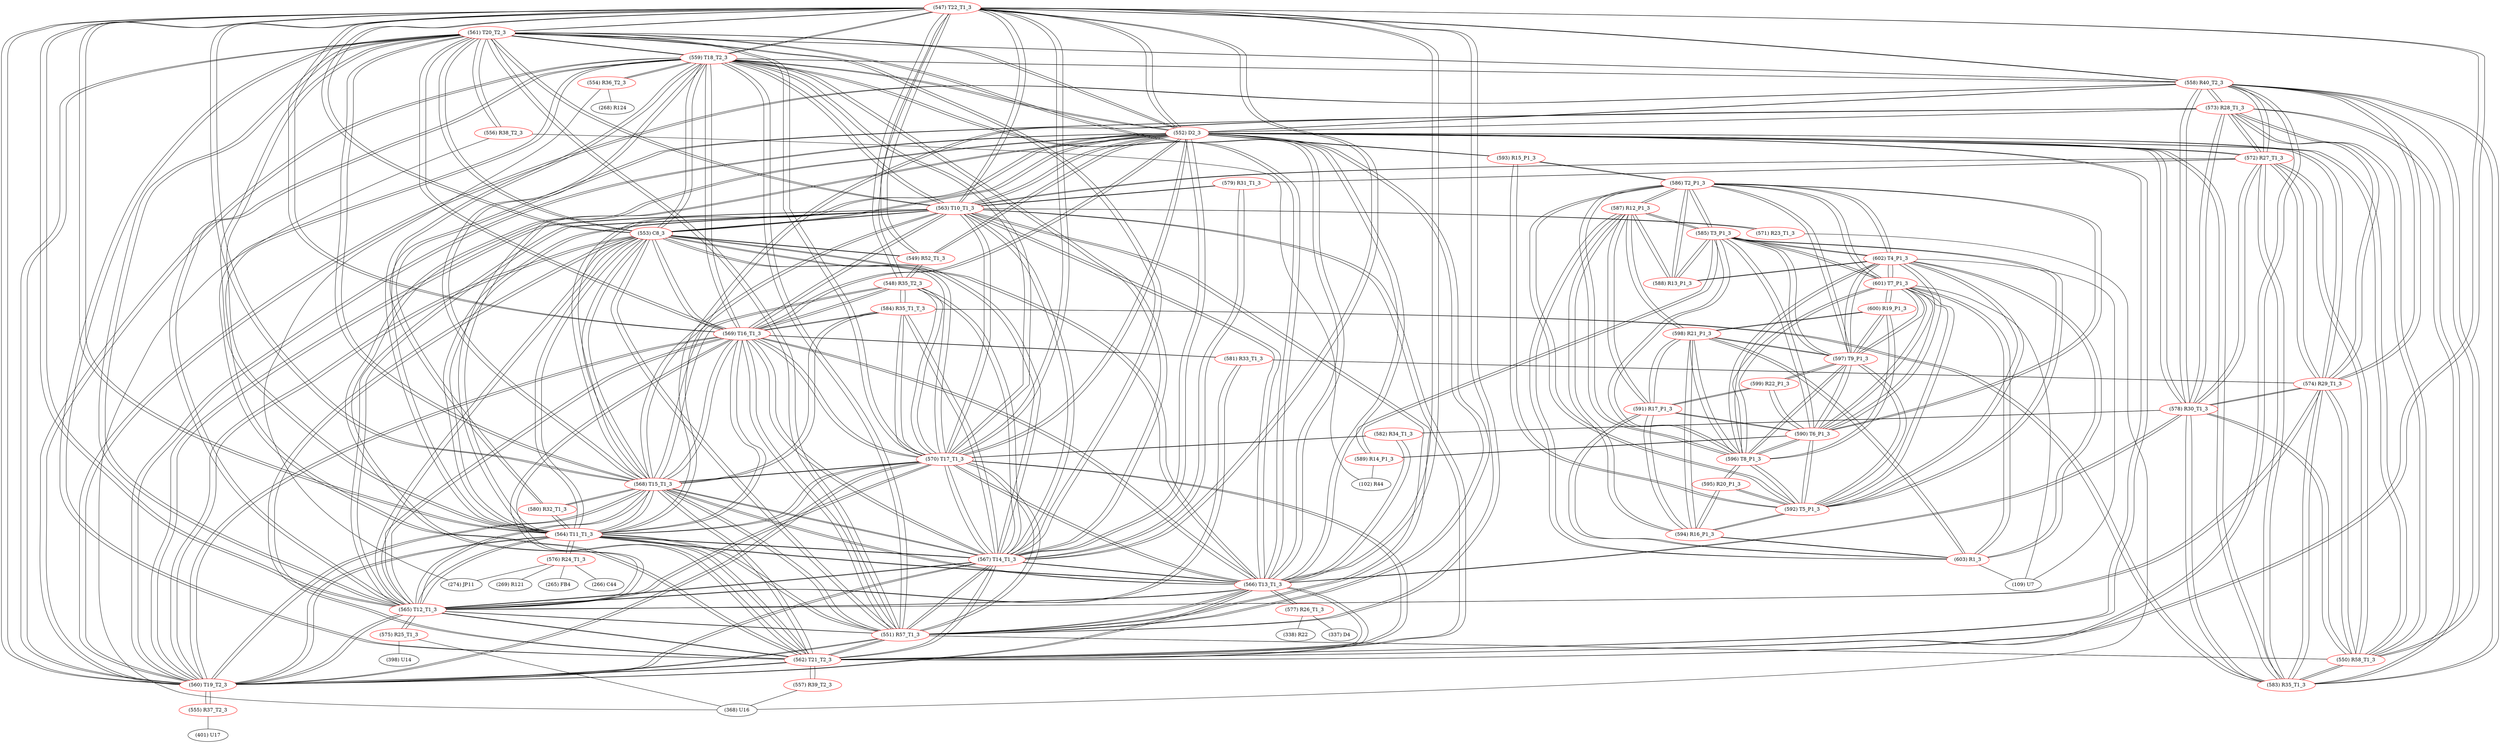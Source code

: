 graph {
	547 [label="(547) T22_T1_3" color=red]
	561 [label="(561) T20_T2_3"]
	559 [label="(559) T18_T2_3"]
	560 [label="(560) T19_T2_3"]
	562 [label="(562) T21_T2_3"]
	551 [label="(551) R57_T1_3"]
	552 [label="(552) D2_3"]
	564 [label="(564) T11_T1_3"]
	569 [label="(569) T16_T1_3"]
	570 [label="(570) T17_T1_3"]
	563 [label="(563) T10_T1_3"]
	565 [label="(565) T12_T1_3"]
	566 [label="(566) T13_T1_3"]
	567 [label="(567) T14_T1_3"]
	568 [label="(568) T15_T1_3"]
	553 [label="(553) C8_3"]
	558 [label="(558) R40_T2_3"]
	549 [label="(549) R52_T1_3"]
	548 [label="(548) R35_T2_3"]
	548 [label="(548) R35_T2_3" color=red]
	569 [label="(569) T16_T1_3"]
	568 [label="(568) T15_T1_3"]
	584 [label="(584) R35_T1_T_3"]
	567 [label="(567) T14_T1_3"]
	570 [label="(570) T17_T1_3"]
	549 [label="(549) R52_T1_3"]
	547 [label="(547) T22_T1_3"]
	549 [label="(549) R52_T1_3" color=red]
	552 [label="(552) D2_3"]
	553 [label="(553) C8_3"]
	548 [label="(548) R35_T2_3"]
	547 [label="(547) T22_T1_3"]
	550 [label="(550) R58_T1_3" color=red]
	551 [label="(551) R57_T1_3"]
	552 [label="(552) D2_3"]
	574 [label="(574) R29_T1_3"]
	583 [label="(583) R35_T1_3"]
	558 [label="(558) R40_T2_3"]
	578 [label="(578) R30_T1_3"]
	572 [label="(572) R27_T1_3"]
	573 [label="(573) R28_T1_3"]
	551 [label="(551) R57_T1_3" color=red]
	561 [label="(561) T20_T2_3"]
	559 [label="(559) T18_T2_3"]
	560 [label="(560) T19_T2_3"]
	562 [label="(562) T21_T2_3"]
	547 [label="(547) T22_T1_3"]
	552 [label="(552) D2_3"]
	564 [label="(564) T11_T1_3"]
	569 [label="(569) T16_T1_3"]
	570 [label="(570) T17_T1_3"]
	563 [label="(563) T10_T1_3"]
	565 [label="(565) T12_T1_3"]
	566 [label="(566) T13_T1_3"]
	567 [label="(567) T14_T1_3"]
	568 [label="(568) T15_T1_3"]
	553 [label="(553) C8_3"]
	550 [label="(550) R58_T1_3"]
	552 [label="(552) D2_3" color=red]
	561 [label="(561) T20_T2_3"]
	559 [label="(559) T18_T2_3"]
	560 [label="(560) T19_T2_3"]
	562 [label="(562) T21_T2_3"]
	551 [label="(551) R57_T1_3"]
	547 [label="(547) T22_T1_3"]
	564 [label="(564) T11_T1_3"]
	569 [label="(569) T16_T1_3"]
	570 [label="(570) T17_T1_3"]
	563 [label="(563) T10_T1_3"]
	565 [label="(565) T12_T1_3"]
	566 [label="(566) T13_T1_3"]
	567 [label="(567) T14_T1_3"]
	568 [label="(568) T15_T1_3"]
	553 [label="(553) C8_3"]
	549 [label="(549) R52_T1_3"]
	550 [label="(550) R58_T1_3"]
	574 [label="(574) R29_T1_3"]
	583 [label="(583) R35_T1_3"]
	558 [label="(558) R40_T2_3"]
	578 [label="(578) R30_T1_3"]
	572 [label="(572) R27_T1_3"]
	573 [label="(573) R28_T1_3"]
	593 [label="(593) R15_P1_3"]
	553 [label="(553) C8_3" color=red]
	561 [label="(561) T20_T2_3"]
	559 [label="(559) T18_T2_3"]
	560 [label="(560) T19_T2_3"]
	562 [label="(562) T21_T2_3"]
	551 [label="(551) R57_T1_3"]
	547 [label="(547) T22_T1_3"]
	552 [label="(552) D2_3"]
	564 [label="(564) T11_T1_3"]
	569 [label="(569) T16_T1_3"]
	570 [label="(570) T17_T1_3"]
	563 [label="(563) T10_T1_3"]
	565 [label="(565) T12_T1_3"]
	566 [label="(566) T13_T1_3"]
	567 [label="(567) T14_T1_3"]
	568 [label="(568) T15_T1_3"]
	549 [label="(549) R52_T1_3"]
	554 [label="(554) R36_T2_3" color=red]
	268 [label="(268) R124"]
	274 [label="(274) JP11"]
	559 [label="(559) T18_T2_3"]
	555 [label="(555) R37_T2_3" color=red]
	401 [label="(401) U17"]
	560 [label="(560) T19_T2_3"]
	556 [label="(556) R38_T2_3" color=red]
	102 [label="(102) R44"]
	368 [label="(368) U16"]
	561 [label="(561) T20_T2_3"]
	557 [label="(557) R39_T2_3" color=red]
	368 [label="(368) U16"]
	562 [label="(562) T21_T2_3"]
	558 [label="(558) R40_T2_3" color=red]
	574 [label="(574) R29_T1_3"]
	583 [label="(583) R35_T1_3"]
	578 [label="(578) R30_T1_3"]
	552 [label="(552) D2_3"]
	550 [label="(550) R58_T1_3"]
	572 [label="(572) R27_T1_3"]
	573 [label="(573) R28_T1_3"]
	547 [label="(547) T22_T1_3"]
	560 [label="(560) T19_T2_3"]
	559 [label="(559) T18_T2_3"]
	562 [label="(562) T21_T2_3"]
	561 [label="(561) T20_T2_3"]
	559 [label="(559) T18_T2_3" color=red]
	561 [label="(561) T20_T2_3"]
	560 [label="(560) T19_T2_3"]
	562 [label="(562) T21_T2_3"]
	551 [label="(551) R57_T1_3"]
	547 [label="(547) T22_T1_3"]
	552 [label="(552) D2_3"]
	564 [label="(564) T11_T1_3"]
	569 [label="(569) T16_T1_3"]
	570 [label="(570) T17_T1_3"]
	563 [label="(563) T10_T1_3"]
	565 [label="(565) T12_T1_3"]
	566 [label="(566) T13_T1_3"]
	567 [label="(567) T14_T1_3"]
	568 [label="(568) T15_T1_3"]
	553 [label="(553) C8_3"]
	558 [label="(558) R40_T2_3"]
	554 [label="(554) R36_T2_3"]
	560 [label="(560) T19_T2_3" color=red]
	561 [label="(561) T20_T2_3"]
	559 [label="(559) T18_T2_3"]
	562 [label="(562) T21_T2_3"]
	551 [label="(551) R57_T1_3"]
	547 [label="(547) T22_T1_3"]
	552 [label="(552) D2_3"]
	564 [label="(564) T11_T1_3"]
	569 [label="(569) T16_T1_3"]
	570 [label="(570) T17_T1_3"]
	563 [label="(563) T10_T1_3"]
	565 [label="(565) T12_T1_3"]
	566 [label="(566) T13_T1_3"]
	567 [label="(567) T14_T1_3"]
	568 [label="(568) T15_T1_3"]
	553 [label="(553) C8_3"]
	558 [label="(558) R40_T2_3"]
	555 [label="(555) R37_T2_3"]
	561 [label="(561) T20_T2_3" color=red]
	559 [label="(559) T18_T2_3"]
	560 [label="(560) T19_T2_3"]
	562 [label="(562) T21_T2_3"]
	551 [label="(551) R57_T1_3"]
	547 [label="(547) T22_T1_3"]
	552 [label="(552) D2_3"]
	564 [label="(564) T11_T1_3"]
	569 [label="(569) T16_T1_3"]
	570 [label="(570) T17_T1_3"]
	563 [label="(563) T10_T1_3"]
	565 [label="(565) T12_T1_3"]
	566 [label="(566) T13_T1_3"]
	567 [label="(567) T14_T1_3"]
	568 [label="(568) T15_T1_3"]
	553 [label="(553) C8_3"]
	558 [label="(558) R40_T2_3"]
	556 [label="(556) R38_T2_3"]
	562 [label="(562) T21_T2_3" color=red]
	561 [label="(561) T20_T2_3"]
	559 [label="(559) T18_T2_3"]
	560 [label="(560) T19_T2_3"]
	551 [label="(551) R57_T1_3"]
	547 [label="(547) T22_T1_3"]
	552 [label="(552) D2_3"]
	564 [label="(564) T11_T1_3"]
	569 [label="(569) T16_T1_3"]
	570 [label="(570) T17_T1_3"]
	563 [label="(563) T10_T1_3"]
	565 [label="(565) T12_T1_3"]
	566 [label="(566) T13_T1_3"]
	567 [label="(567) T14_T1_3"]
	568 [label="(568) T15_T1_3"]
	553 [label="(553) C8_3"]
	558 [label="(558) R40_T2_3"]
	557 [label="(557) R39_T2_3"]
	563 [label="(563) T10_T1_3" color=red]
	561 [label="(561) T20_T2_3"]
	559 [label="(559) T18_T2_3"]
	560 [label="(560) T19_T2_3"]
	562 [label="(562) T21_T2_3"]
	551 [label="(551) R57_T1_3"]
	547 [label="(547) T22_T1_3"]
	552 [label="(552) D2_3"]
	564 [label="(564) T11_T1_3"]
	569 [label="(569) T16_T1_3"]
	570 [label="(570) T17_T1_3"]
	565 [label="(565) T12_T1_3"]
	566 [label="(566) T13_T1_3"]
	567 [label="(567) T14_T1_3"]
	568 [label="(568) T15_T1_3"]
	553 [label="(553) C8_3"]
	571 [label="(571) R23_T1_3"]
	579 [label="(579) R31_T1_3"]
	572 [label="(572) R27_T1_3"]
	564 [label="(564) T11_T1_3" color=red]
	561 [label="(561) T20_T2_3"]
	559 [label="(559) T18_T2_3"]
	560 [label="(560) T19_T2_3"]
	562 [label="(562) T21_T2_3"]
	551 [label="(551) R57_T1_3"]
	547 [label="(547) T22_T1_3"]
	552 [label="(552) D2_3"]
	569 [label="(569) T16_T1_3"]
	570 [label="(570) T17_T1_3"]
	563 [label="(563) T10_T1_3"]
	565 [label="(565) T12_T1_3"]
	566 [label="(566) T13_T1_3"]
	567 [label="(567) T14_T1_3"]
	568 [label="(568) T15_T1_3"]
	553 [label="(553) C8_3"]
	576 [label="(576) R24_T1_3"]
	580 [label="(580) R32_T1_3"]
	573 [label="(573) R28_T1_3"]
	565 [label="(565) T12_T1_3" color=red]
	561 [label="(561) T20_T2_3"]
	559 [label="(559) T18_T2_3"]
	560 [label="(560) T19_T2_3"]
	562 [label="(562) T21_T2_3"]
	551 [label="(551) R57_T1_3"]
	547 [label="(547) T22_T1_3"]
	552 [label="(552) D2_3"]
	564 [label="(564) T11_T1_3"]
	569 [label="(569) T16_T1_3"]
	570 [label="(570) T17_T1_3"]
	563 [label="(563) T10_T1_3"]
	566 [label="(566) T13_T1_3"]
	567 [label="(567) T14_T1_3"]
	568 [label="(568) T15_T1_3"]
	553 [label="(553) C8_3"]
	581 [label="(581) R33_T1_3"]
	574 [label="(574) R29_T1_3"]
	575 [label="(575) R25_T1_3"]
	566 [label="(566) T13_T1_3" color=red]
	561 [label="(561) T20_T2_3"]
	559 [label="(559) T18_T2_3"]
	560 [label="(560) T19_T2_3"]
	562 [label="(562) T21_T2_3"]
	551 [label="(551) R57_T1_3"]
	547 [label="(547) T22_T1_3"]
	552 [label="(552) D2_3"]
	564 [label="(564) T11_T1_3"]
	569 [label="(569) T16_T1_3"]
	570 [label="(570) T17_T1_3"]
	563 [label="(563) T10_T1_3"]
	565 [label="(565) T12_T1_3"]
	567 [label="(567) T14_T1_3"]
	568 [label="(568) T15_T1_3"]
	553 [label="(553) C8_3"]
	578 [label="(578) R30_T1_3"]
	582 [label="(582) R34_T1_3"]
	577 [label="(577) R26_T1_3"]
	567 [label="(567) T14_T1_3" color=red]
	561 [label="(561) T20_T2_3"]
	559 [label="(559) T18_T2_3"]
	560 [label="(560) T19_T2_3"]
	562 [label="(562) T21_T2_3"]
	551 [label="(551) R57_T1_3"]
	547 [label="(547) T22_T1_3"]
	552 [label="(552) D2_3"]
	564 [label="(564) T11_T1_3"]
	569 [label="(569) T16_T1_3"]
	570 [label="(570) T17_T1_3"]
	563 [label="(563) T10_T1_3"]
	565 [label="(565) T12_T1_3"]
	566 [label="(566) T13_T1_3"]
	568 [label="(568) T15_T1_3"]
	553 [label="(553) C8_3"]
	584 [label="(584) R35_T1_T_3"]
	548 [label="(548) R35_T2_3"]
	579 [label="(579) R31_T1_3"]
	568 [label="(568) T15_T1_3" color=red]
	561 [label="(561) T20_T2_3"]
	559 [label="(559) T18_T2_3"]
	560 [label="(560) T19_T2_3"]
	562 [label="(562) T21_T2_3"]
	551 [label="(551) R57_T1_3"]
	547 [label="(547) T22_T1_3"]
	552 [label="(552) D2_3"]
	564 [label="(564) T11_T1_3"]
	569 [label="(569) T16_T1_3"]
	570 [label="(570) T17_T1_3"]
	563 [label="(563) T10_T1_3"]
	565 [label="(565) T12_T1_3"]
	566 [label="(566) T13_T1_3"]
	567 [label="(567) T14_T1_3"]
	553 [label="(553) C8_3"]
	584 [label="(584) R35_T1_T_3"]
	548 [label="(548) R35_T2_3"]
	580 [label="(580) R32_T1_3"]
	569 [label="(569) T16_T1_3" color=red]
	561 [label="(561) T20_T2_3"]
	559 [label="(559) T18_T2_3"]
	560 [label="(560) T19_T2_3"]
	562 [label="(562) T21_T2_3"]
	551 [label="(551) R57_T1_3"]
	547 [label="(547) T22_T1_3"]
	552 [label="(552) D2_3"]
	564 [label="(564) T11_T1_3"]
	570 [label="(570) T17_T1_3"]
	563 [label="(563) T10_T1_3"]
	565 [label="(565) T12_T1_3"]
	566 [label="(566) T13_T1_3"]
	567 [label="(567) T14_T1_3"]
	568 [label="(568) T15_T1_3"]
	553 [label="(553) C8_3"]
	584 [label="(584) R35_T1_T_3"]
	548 [label="(548) R35_T2_3"]
	581 [label="(581) R33_T1_3"]
	570 [label="(570) T17_T1_3" color=red]
	561 [label="(561) T20_T2_3"]
	559 [label="(559) T18_T2_3"]
	560 [label="(560) T19_T2_3"]
	562 [label="(562) T21_T2_3"]
	551 [label="(551) R57_T1_3"]
	547 [label="(547) T22_T1_3"]
	552 [label="(552) D2_3"]
	564 [label="(564) T11_T1_3"]
	569 [label="(569) T16_T1_3"]
	563 [label="(563) T10_T1_3"]
	565 [label="(565) T12_T1_3"]
	566 [label="(566) T13_T1_3"]
	567 [label="(567) T14_T1_3"]
	568 [label="(568) T15_T1_3"]
	553 [label="(553) C8_3"]
	584 [label="(584) R35_T1_T_3"]
	548 [label="(548) R35_T2_3"]
	582 [label="(582) R34_T1_3"]
	571 [label="(571) R23_T1_3" color=red]
	368 [label="(368) U16"]
	563 [label="(563) T10_T1_3"]
	572 [label="(572) R27_T1_3" color=red]
	574 [label="(574) R29_T1_3"]
	583 [label="(583) R35_T1_3"]
	558 [label="(558) R40_T2_3"]
	578 [label="(578) R30_T1_3"]
	552 [label="(552) D2_3"]
	550 [label="(550) R58_T1_3"]
	573 [label="(573) R28_T1_3"]
	563 [label="(563) T10_T1_3"]
	579 [label="(579) R31_T1_3"]
	573 [label="(573) R28_T1_3" color=red]
	574 [label="(574) R29_T1_3"]
	583 [label="(583) R35_T1_3"]
	558 [label="(558) R40_T2_3"]
	578 [label="(578) R30_T1_3"]
	552 [label="(552) D2_3"]
	550 [label="(550) R58_T1_3"]
	572 [label="(572) R27_T1_3"]
	580 [label="(580) R32_T1_3"]
	564 [label="(564) T11_T1_3"]
	574 [label="(574) R29_T1_3" color=red]
	583 [label="(583) R35_T1_3"]
	558 [label="(558) R40_T2_3"]
	578 [label="(578) R30_T1_3"]
	552 [label="(552) D2_3"]
	550 [label="(550) R58_T1_3"]
	572 [label="(572) R27_T1_3"]
	573 [label="(573) R28_T1_3"]
	581 [label="(581) R33_T1_3"]
	565 [label="(565) T12_T1_3"]
	575 [label="(575) R25_T1_3" color=red]
	398 [label="(398) U14"]
	368 [label="(368) U16"]
	565 [label="(565) T12_T1_3"]
	576 [label="(576) R24_T1_3" color=red]
	269 [label="(269) R121"]
	265 [label="(265) FB4"]
	266 [label="(266) C44"]
	274 [label="(274) JP11"]
	564 [label="(564) T11_T1_3"]
	577 [label="(577) R26_T1_3" color=red]
	337 [label="(337) D4"]
	338 [label="(338) R22"]
	566 [label="(566) T13_T1_3"]
	578 [label="(578) R30_T1_3" color=red]
	574 [label="(574) R29_T1_3"]
	583 [label="(583) R35_T1_3"]
	558 [label="(558) R40_T2_3"]
	552 [label="(552) D2_3"]
	550 [label="(550) R58_T1_3"]
	572 [label="(572) R27_T1_3"]
	573 [label="(573) R28_T1_3"]
	582 [label="(582) R34_T1_3"]
	566 [label="(566) T13_T1_3"]
	579 [label="(579) R31_T1_3" color=red]
	563 [label="(563) T10_T1_3"]
	572 [label="(572) R27_T1_3"]
	567 [label="(567) T14_T1_3"]
	580 [label="(580) R32_T1_3" color=red]
	568 [label="(568) T15_T1_3"]
	573 [label="(573) R28_T1_3"]
	564 [label="(564) T11_T1_3"]
	581 [label="(581) R33_T1_3" color=red]
	569 [label="(569) T16_T1_3"]
	574 [label="(574) R29_T1_3"]
	565 [label="(565) T12_T1_3"]
	582 [label="(582) R34_T1_3" color=red]
	570 [label="(570) T17_T1_3"]
	578 [label="(578) R30_T1_3"]
	566 [label="(566) T13_T1_3"]
	583 [label="(583) R35_T1_3" color=red]
	574 [label="(574) R29_T1_3"]
	558 [label="(558) R40_T2_3"]
	578 [label="(578) R30_T1_3"]
	552 [label="(552) D2_3"]
	550 [label="(550) R58_T1_3"]
	572 [label="(572) R27_T1_3"]
	573 [label="(573) R28_T1_3"]
	584 [label="(584) R35_T1_T_3"]
	584 [label="(584) R35_T1_T_3" color=red]
	569 [label="(569) T16_T1_3"]
	568 [label="(568) T15_T1_3"]
	567 [label="(567) T14_T1_3"]
	570 [label="(570) T17_T1_3"]
	548 [label="(548) R35_T2_3"]
	583 [label="(583) R35_T1_3"]
	585 [label="(585) T3_P1_3" color=red]
	602 [label="(602) T4_P1_3"]
	601 [label="(601) T7_P1_3"]
	592 [label="(592) T5_P1_3"]
	597 [label="(597) T9_P1_3"]
	596 [label="(596) T8_P1_3"]
	590 [label="(590) T6_P1_3"]
	586 [label="(586) T2_P1_3"]
	589 [label="(589) R14_P1_3"]
	588 [label="(588) R13_P1_3"]
	587 [label="(587) R12_P1_3"]
	586 [label="(586) T2_P1_3" color=red]
	585 [label="(585) T3_P1_3"]
	602 [label="(602) T4_P1_3"]
	601 [label="(601) T7_P1_3"]
	592 [label="(592) T5_P1_3"]
	597 [label="(597) T9_P1_3"]
	596 [label="(596) T8_P1_3"]
	590 [label="(590) T6_P1_3"]
	588 [label="(588) R13_P1_3"]
	587 [label="(587) R12_P1_3"]
	593 [label="(593) R15_P1_3"]
	587 [label="(587) R12_P1_3" color=red]
	598 [label="(598) R21_P1_3"]
	594 [label="(594) R16_P1_3"]
	591 [label="(591) R17_P1_3"]
	603 [label="(603) R1_3"]
	588 [label="(588) R13_P1_3"]
	585 [label="(585) T3_P1_3"]
	586 [label="(586) T2_P1_3"]
	588 [label="(588) R13_P1_3" color=red]
	602 [label="(602) T4_P1_3"]
	585 [label="(585) T3_P1_3"]
	587 [label="(587) R12_P1_3"]
	586 [label="(586) T2_P1_3"]
	589 [label="(589) R14_P1_3" color=red]
	102 [label="(102) R44"]
	585 [label="(585) T3_P1_3"]
	590 [label="(590) T6_P1_3"]
	590 [label="(590) T6_P1_3" color=red]
	585 [label="(585) T3_P1_3"]
	602 [label="(602) T4_P1_3"]
	601 [label="(601) T7_P1_3"]
	592 [label="(592) T5_P1_3"]
	597 [label="(597) T9_P1_3"]
	596 [label="(596) T8_P1_3"]
	586 [label="(586) T2_P1_3"]
	589 [label="(589) R14_P1_3"]
	599 [label="(599) R22_P1_3"]
	591 [label="(591) R17_P1_3"]
	591 [label="(591) R17_P1_3" color=red]
	598 [label="(598) R21_P1_3"]
	594 [label="(594) R16_P1_3"]
	587 [label="(587) R12_P1_3"]
	603 [label="(603) R1_3"]
	599 [label="(599) R22_P1_3"]
	590 [label="(590) T6_P1_3"]
	592 [label="(592) T5_P1_3" color=red]
	585 [label="(585) T3_P1_3"]
	602 [label="(602) T4_P1_3"]
	601 [label="(601) T7_P1_3"]
	597 [label="(597) T9_P1_3"]
	596 [label="(596) T8_P1_3"]
	590 [label="(590) T6_P1_3"]
	586 [label="(586) T2_P1_3"]
	593 [label="(593) R15_P1_3"]
	594 [label="(594) R16_P1_3"]
	595 [label="(595) R20_P1_3"]
	593 [label="(593) R15_P1_3" color=red]
	552 [label="(552) D2_3"]
	586 [label="(586) T2_P1_3"]
	592 [label="(592) T5_P1_3"]
	594 [label="(594) R16_P1_3" color=red]
	598 [label="(598) R21_P1_3"]
	587 [label="(587) R12_P1_3"]
	591 [label="(591) R17_P1_3"]
	603 [label="(603) R1_3"]
	592 [label="(592) T5_P1_3"]
	595 [label="(595) R20_P1_3"]
	595 [label="(595) R20_P1_3" color=red]
	596 [label="(596) T8_P1_3"]
	594 [label="(594) R16_P1_3"]
	592 [label="(592) T5_P1_3"]
	596 [label="(596) T8_P1_3" color=red]
	585 [label="(585) T3_P1_3"]
	602 [label="(602) T4_P1_3"]
	601 [label="(601) T7_P1_3"]
	592 [label="(592) T5_P1_3"]
	597 [label="(597) T9_P1_3"]
	590 [label="(590) T6_P1_3"]
	586 [label="(586) T2_P1_3"]
	598 [label="(598) R21_P1_3"]
	600 [label="(600) R19_P1_3"]
	595 [label="(595) R20_P1_3"]
	597 [label="(597) T9_P1_3" color=red]
	599 [label="(599) R22_P1_3"]
	585 [label="(585) T3_P1_3"]
	602 [label="(602) T4_P1_3"]
	601 [label="(601) T7_P1_3"]
	592 [label="(592) T5_P1_3"]
	596 [label="(596) T8_P1_3"]
	590 [label="(590) T6_P1_3"]
	586 [label="(586) T2_P1_3"]
	598 [label="(598) R21_P1_3"]
	600 [label="(600) R19_P1_3"]
	598 [label="(598) R21_P1_3" color=red]
	594 [label="(594) R16_P1_3"]
	587 [label="(587) R12_P1_3"]
	591 [label="(591) R17_P1_3"]
	603 [label="(603) R1_3"]
	597 [label="(597) T9_P1_3"]
	596 [label="(596) T8_P1_3"]
	600 [label="(600) R19_P1_3"]
	599 [label="(599) R22_P1_3" color=red]
	597 [label="(597) T9_P1_3"]
	590 [label="(590) T6_P1_3"]
	591 [label="(591) R17_P1_3"]
	600 [label="(600) R19_P1_3" color=red]
	597 [label="(597) T9_P1_3"]
	598 [label="(598) R21_P1_3"]
	596 [label="(596) T8_P1_3"]
	601 [label="(601) T7_P1_3"]
	601 [label="(601) T7_P1_3" color=red]
	585 [label="(585) T3_P1_3"]
	602 [label="(602) T4_P1_3"]
	592 [label="(592) T5_P1_3"]
	597 [label="(597) T9_P1_3"]
	596 [label="(596) T8_P1_3"]
	590 [label="(590) T6_P1_3"]
	586 [label="(586) T2_P1_3"]
	603 [label="(603) R1_3"]
	109 [label="(109) U7"]
	600 [label="(600) R19_P1_3"]
	602 [label="(602) T4_P1_3" color=red]
	585 [label="(585) T3_P1_3"]
	601 [label="(601) T7_P1_3"]
	592 [label="(592) T5_P1_3"]
	597 [label="(597) T9_P1_3"]
	596 [label="(596) T8_P1_3"]
	590 [label="(590) T6_P1_3"]
	586 [label="(586) T2_P1_3"]
	588 [label="(588) R13_P1_3"]
	603 [label="(603) R1_3"]
	109 [label="(109) U7"]
	603 [label="(603) R1_3" color=red]
	602 [label="(602) T4_P1_3"]
	601 [label="(601) T7_P1_3"]
	109 [label="(109) U7"]
	598 [label="(598) R21_P1_3"]
	594 [label="(594) R16_P1_3"]
	587 [label="(587) R12_P1_3"]
	591 [label="(591) R17_P1_3"]
	547 -- 561
	547 -- 559
	547 -- 560
	547 -- 562
	547 -- 551
	547 -- 552
	547 -- 564
	547 -- 569
	547 -- 570
	547 -- 563
	547 -- 565
	547 -- 566
	547 -- 567
	547 -- 568
	547 -- 553
	547 -- 558
	547 -- 549
	547 -- 548
	548 -- 569
	548 -- 568
	548 -- 584
	548 -- 567
	548 -- 570
	548 -- 549
	548 -- 547
	549 -- 552
	549 -- 553
	549 -- 548
	549 -- 547
	550 -- 551
	550 -- 552
	550 -- 574
	550 -- 583
	550 -- 558
	550 -- 578
	550 -- 572
	550 -- 573
	551 -- 561
	551 -- 559
	551 -- 560
	551 -- 562
	551 -- 547
	551 -- 552
	551 -- 564
	551 -- 569
	551 -- 570
	551 -- 563
	551 -- 565
	551 -- 566
	551 -- 567
	551 -- 568
	551 -- 553
	551 -- 550
	552 -- 561
	552 -- 559
	552 -- 560
	552 -- 562
	552 -- 551
	552 -- 547
	552 -- 564
	552 -- 569
	552 -- 570
	552 -- 563
	552 -- 565
	552 -- 566
	552 -- 567
	552 -- 568
	552 -- 553
	552 -- 549
	552 -- 550
	552 -- 574
	552 -- 583
	552 -- 558
	552 -- 578
	552 -- 572
	552 -- 573
	552 -- 593
	553 -- 561
	553 -- 559
	553 -- 560
	553 -- 562
	553 -- 551
	553 -- 547
	553 -- 552
	553 -- 564
	553 -- 569
	553 -- 570
	553 -- 563
	553 -- 565
	553 -- 566
	553 -- 567
	553 -- 568
	553 -- 549
	554 -- 268
	554 -- 274
	554 -- 559
	555 -- 401
	555 -- 560
	556 -- 102
	556 -- 368
	556 -- 561
	557 -- 368
	557 -- 562
	558 -- 574
	558 -- 583
	558 -- 578
	558 -- 552
	558 -- 550
	558 -- 572
	558 -- 573
	558 -- 547
	558 -- 560
	558 -- 559
	558 -- 562
	558 -- 561
	559 -- 561
	559 -- 560
	559 -- 562
	559 -- 551
	559 -- 547
	559 -- 552
	559 -- 564
	559 -- 569
	559 -- 570
	559 -- 563
	559 -- 565
	559 -- 566
	559 -- 567
	559 -- 568
	559 -- 553
	559 -- 558
	559 -- 554
	560 -- 561
	560 -- 559
	560 -- 562
	560 -- 551
	560 -- 547
	560 -- 552
	560 -- 564
	560 -- 569
	560 -- 570
	560 -- 563
	560 -- 565
	560 -- 566
	560 -- 567
	560 -- 568
	560 -- 553
	560 -- 558
	560 -- 555
	561 -- 559
	561 -- 560
	561 -- 562
	561 -- 551
	561 -- 547
	561 -- 552
	561 -- 564
	561 -- 569
	561 -- 570
	561 -- 563
	561 -- 565
	561 -- 566
	561 -- 567
	561 -- 568
	561 -- 553
	561 -- 558
	561 -- 556
	562 -- 561
	562 -- 559
	562 -- 560
	562 -- 551
	562 -- 547
	562 -- 552
	562 -- 564
	562 -- 569
	562 -- 570
	562 -- 563
	562 -- 565
	562 -- 566
	562 -- 567
	562 -- 568
	562 -- 553
	562 -- 558
	562 -- 557
	563 -- 561
	563 -- 559
	563 -- 560
	563 -- 562
	563 -- 551
	563 -- 547
	563 -- 552
	563 -- 564
	563 -- 569
	563 -- 570
	563 -- 565
	563 -- 566
	563 -- 567
	563 -- 568
	563 -- 553
	563 -- 571
	563 -- 579
	563 -- 572
	564 -- 561
	564 -- 559
	564 -- 560
	564 -- 562
	564 -- 551
	564 -- 547
	564 -- 552
	564 -- 569
	564 -- 570
	564 -- 563
	564 -- 565
	564 -- 566
	564 -- 567
	564 -- 568
	564 -- 553
	564 -- 576
	564 -- 580
	564 -- 573
	565 -- 561
	565 -- 559
	565 -- 560
	565 -- 562
	565 -- 551
	565 -- 547
	565 -- 552
	565 -- 564
	565 -- 569
	565 -- 570
	565 -- 563
	565 -- 566
	565 -- 567
	565 -- 568
	565 -- 553
	565 -- 581
	565 -- 574
	565 -- 575
	566 -- 561
	566 -- 559
	566 -- 560
	566 -- 562
	566 -- 551
	566 -- 547
	566 -- 552
	566 -- 564
	566 -- 569
	566 -- 570
	566 -- 563
	566 -- 565
	566 -- 567
	566 -- 568
	566 -- 553
	566 -- 578
	566 -- 582
	566 -- 577
	567 -- 561
	567 -- 559
	567 -- 560
	567 -- 562
	567 -- 551
	567 -- 547
	567 -- 552
	567 -- 564
	567 -- 569
	567 -- 570
	567 -- 563
	567 -- 565
	567 -- 566
	567 -- 568
	567 -- 553
	567 -- 584
	567 -- 548
	567 -- 579
	568 -- 561
	568 -- 559
	568 -- 560
	568 -- 562
	568 -- 551
	568 -- 547
	568 -- 552
	568 -- 564
	568 -- 569
	568 -- 570
	568 -- 563
	568 -- 565
	568 -- 566
	568 -- 567
	568 -- 553
	568 -- 584
	568 -- 548
	568 -- 580
	569 -- 561
	569 -- 559
	569 -- 560
	569 -- 562
	569 -- 551
	569 -- 547
	569 -- 552
	569 -- 564
	569 -- 570
	569 -- 563
	569 -- 565
	569 -- 566
	569 -- 567
	569 -- 568
	569 -- 553
	569 -- 584
	569 -- 548
	569 -- 581
	570 -- 561
	570 -- 559
	570 -- 560
	570 -- 562
	570 -- 551
	570 -- 547
	570 -- 552
	570 -- 564
	570 -- 569
	570 -- 563
	570 -- 565
	570 -- 566
	570 -- 567
	570 -- 568
	570 -- 553
	570 -- 584
	570 -- 548
	570 -- 582
	571 -- 368
	571 -- 563
	572 -- 574
	572 -- 583
	572 -- 558
	572 -- 578
	572 -- 552
	572 -- 550
	572 -- 573
	572 -- 563
	572 -- 579
	573 -- 574
	573 -- 583
	573 -- 558
	573 -- 578
	573 -- 552
	573 -- 550
	573 -- 572
	573 -- 580
	573 -- 564
	574 -- 583
	574 -- 558
	574 -- 578
	574 -- 552
	574 -- 550
	574 -- 572
	574 -- 573
	574 -- 581
	574 -- 565
	575 -- 398
	575 -- 368
	575 -- 565
	576 -- 269
	576 -- 265
	576 -- 266
	576 -- 274
	576 -- 564
	577 -- 337
	577 -- 338
	577 -- 566
	578 -- 574
	578 -- 583
	578 -- 558
	578 -- 552
	578 -- 550
	578 -- 572
	578 -- 573
	578 -- 582
	578 -- 566
	579 -- 563
	579 -- 572
	579 -- 567
	580 -- 568
	580 -- 573
	580 -- 564
	581 -- 569
	581 -- 574
	581 -- 565
	582 -- 570
	582 -- 578
	582 -- 566
	583 -- 574
	583 -- 558
	583 -- 578
	583 -- 552
	583 -- 550
	583 -- 572
	583 -- 573
	583 -- 584
	584 -- 569
	584 -- 568
	584 -- 567
	584 -- 570
	584 -- 548
	584 -- 583
	585 -- 602
	585 -- 601
	585 -- 592
	585 -- 597
	585 -- 596
	585 -- 590
	585 -- 586
	585 -- 589
	585 -- 588
	585 -- 587
	586 -- 585
	586 -- 602
	586 -- 601
	586 -- 592
	586 -- 597
	586 -- 596
	586 -- 590
	586 -- 588
	586 -- 587
	586 -- 593
	587 -- 598
	587 -- 594
	587 -- 591
	587 -- 603
	587 -- 588
	587 -- 585
	587 -- 586
	588 -- 602
	588 -- 585
	588 -- 587
	588 -- 586
	589 -- 102
	589 -- 585
	589 -- 590
	590 -- 585
	590 -- 602
	590 -- 601
	590 -- 592
	590 -- 597
	590 -- 596
	590 -- 586
	590 -- 589
	590 -- 599
	590 -- 591
	591 -- 598
	591 -- 594
	591 -- 587
	591 -- 603
	591 -- 599
	591 -- 590
	592 -- 585
	592 -- 602
	592 -- 601
	592 -- 597
	592 -- 596
	592 -- 590
	592 -- 586
	592 -- 593
	592 -- 594
	592 -- 595
	593 -- 552
	593 -- 586
	593 -- 592
	594 -- 598
	594 -- 587
	594 -- 591
	594 -- 603
	594 -- 592
	594 -- 595
	595 -- 596
	595 -- 594
	595 -- 592
	596 -- 585
	596 -- 602
	596 -- 601
	596 -- 592
	596 -- 597
	596 -- 590
	596 -- 586
	596 -- 598
	596 -- 600
	596 -- 595
	597 -- 599
	597 -- 585
	597 -- 602
	597 -- 601
	597 -- 592
	597 -- 596
	597 -- 590
	597 -- 586
	597 -- 598
	597 -- 600
	598 -- 594
	598 -- 587
	598 -- 591
	598 -- 603
	598 -- 597
	598 -- 596
	598 -- 600
	599 -- 597
	599 -- 590
	599 -- 591
	600 -- 597
	600 -- 598
	600 -- 596
	600 -- 601
	601 -- 585
	601 -- 602
	601 -- 592
	601 -- 597
	601 -- 596
	601 -- 590
	601 -- 586
	601 -- 603
	601 -- 109
	601 -- 600
	602 -- 585
	602 -- 601
	602 -- 592
	602 -- 597
	602 -- 596
	602 -- 590
	602 -- 586
	602 -- 588
	602 -- 603
	602 -- 109
	603 -- 602
	603 -- 601
	603 -- 109
	603 -- 598
	603 -- 594
	603 -- 587
	603 -- 591
}